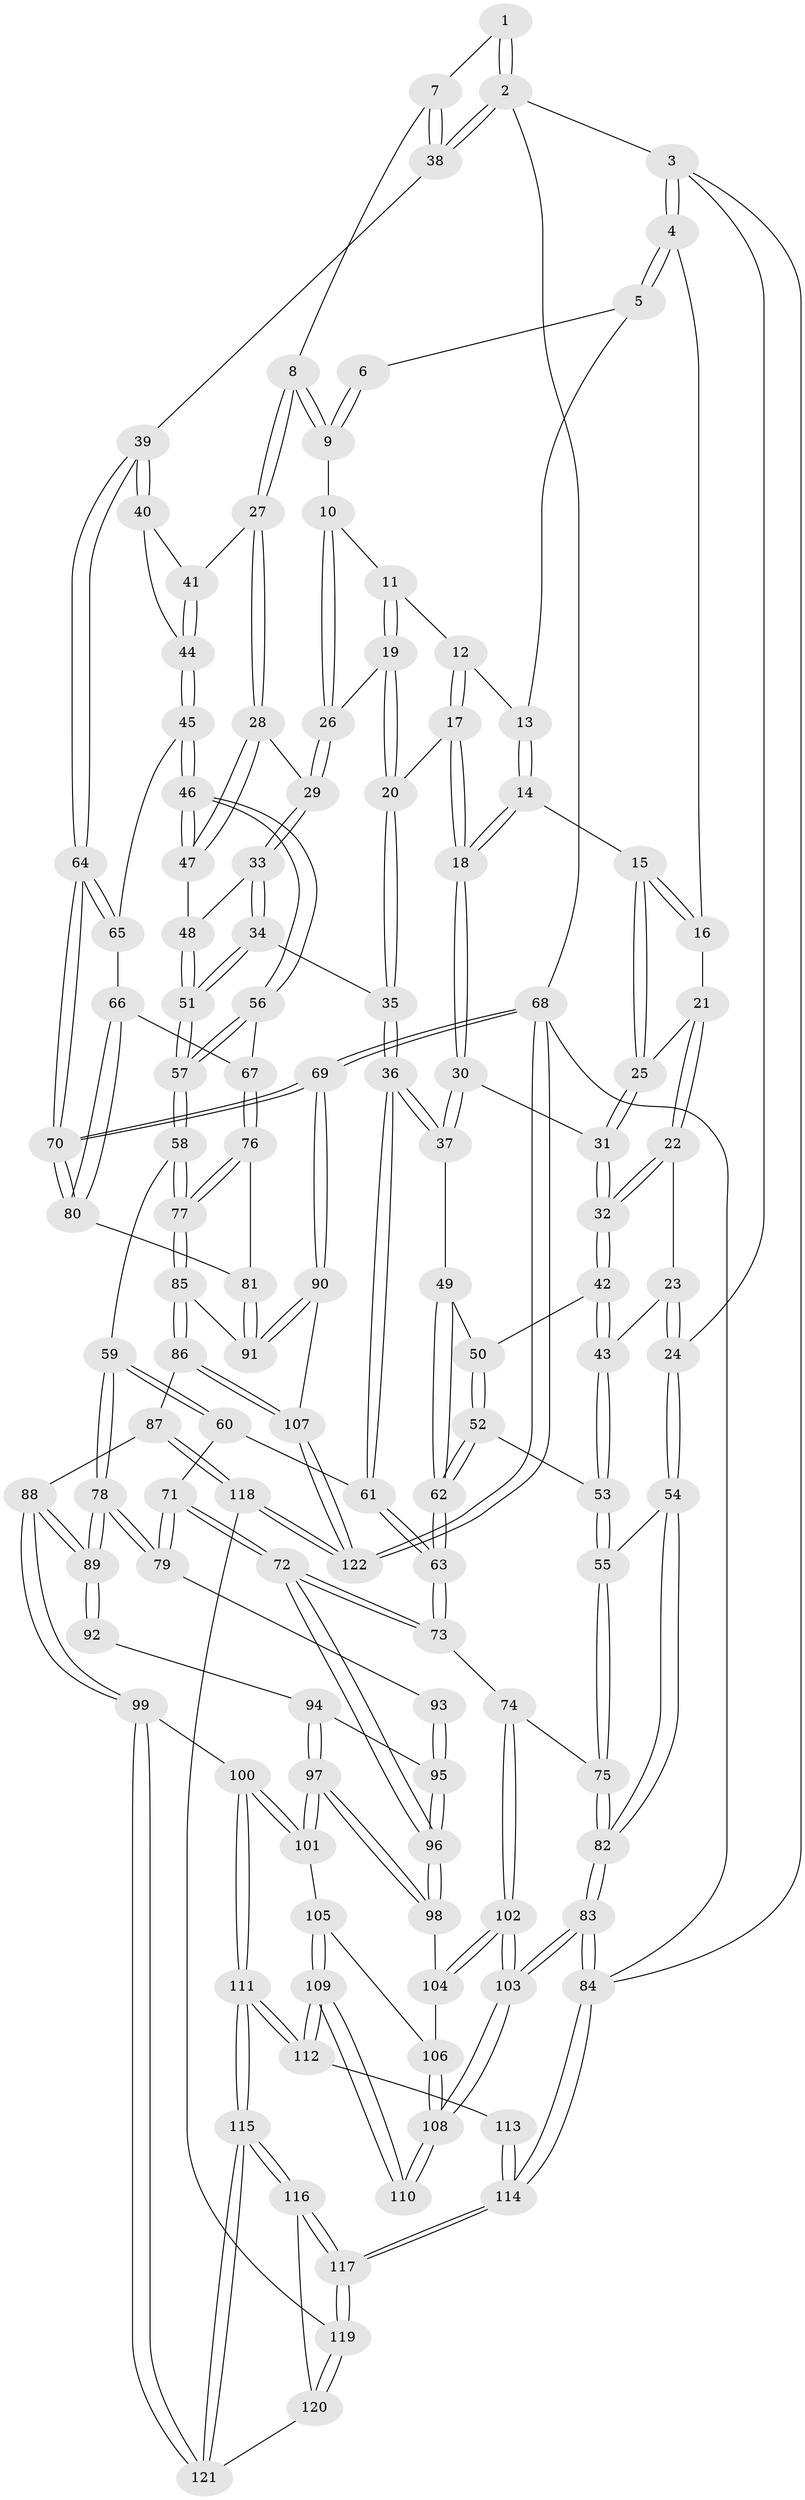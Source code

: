 // Generated by graph-tools (version 1.1) at 2025/38/03/09/25 02:38:38]
// undirected, 122 vertices, 302 edges
graph export_dot {
graph [start="1"]
  node [color=gray90,style=filled];
  1 [pos="+0.7587116487993077+0"];
  2 [pos="+1+0"];
  3 [pos="+0+0"];
  4 [pos="+0.2083084071618223+0"];
  5 [pos="+0.2317430739603842+0"];
  6 [pos="+0.6001751510192668+0"];
  7 [pos="+0.861338113001728+0.1320852397588137"];
  8 [pos="+0.8430966182132548+0.14875707354088535"];
  9 [pos="+0.615635778202759+0"];
  10 [pos="+0.6042914631006379+0.028644355144185406"];
  11 [pos="+0.4680196761168907+0.0887832966185393"];
  12 [pos="+0.4114861536639013+0.08429331290166053"];
  13 [pos="+0.3458291979001557+0.008005840149508696"];
  14 [pos="+0.3445059030483263+0.15204071436606684"];
  15 [pos="+0.27960792044499583+0.1414506132032229"];
  16 [pos="+0.20886768162639052+0"];
  17 [pos="+0.4172228086978607+0.17359005288293197"];
  18 [pos="+0.3683214453942464+0.18983818178293918"];
  19 [pos="+0.4655541552475918+0.1779363727404761"];
  20 [pos="+0.45492278605687886+0.18493799164794741"];
  21 [pos="+0.18148697160642516+0.08929552421392412"];
  22 [pos="+0.15711776333155691+0.19693473113230003"];
  23 [pos="+0.08830508100110615+0.1904185222932992"];
  24 [pos="+0+0.008373351639813495"];
  25 [pos="+0.26553526673129474+0.1775860203941631"];
  26 [pos="+0.5969312618791681+0.13637282628219685"];
  27 [pos="+0.8295526668130817+0.1886187893466345"];
  28 [pos="+0.804561927700195+0.20586280975958215"];
  29 [pos="+0.6110869080038722+0.17156101197315216"];
  30 [pos="+0.33317044318731254+0.24648342394869235"];
  31 [pos="+0.25248853806517024+0.2333682989330407"];
  32 [pos="+0.1975521161206743+0.2500154004033793"];
  33 [pos="+0.6011759485955293+0.2426198665082089"];
  34 [pos="+0.56295525623586+0.28373076366355676"];
  35 [pos="+0.4841589530726363+0.31284298766621865"];
  36 [pos="+0.4286119972462085+0.3790185773439409"];
  37 [pos="+0.37214806218309254+0.3172787220785832"];
  38 [pos="+1+0"];
  39 [pos="+1+0.26266131932398956"];
  40 [pos="+1+0.29298821260050356"];
  41 [pos="+0.8553665142248104+0.21933580440137246"];
  42 [pos="+0.19578392581171872+0.25646171234451404"];
  43 [pos="+0.0647548366128758+0.3116157409615202"];
  44 [pos="+0.9077977999491839+0.36204888875372526"];
  45 [pos="+0.8806770225949783+0.41225775694137984"];
  46 [pos="+0.75997268049599+0.4460317339662651"];
  47 [pos="+0.7450690658009779+0.31589762495986784"];
  48 [pos="+0.6698933920388386+0.2877184670503972"];
  49 [pos="+0.20787812593010432+0.34475653454208416"];
  50 [pos="+0.19802198905417936+0.2780647804581833"];
  51 [pos="+0.6214331990676566+0.37800761117339476"];
  52 [pos="+0.004693665981813493+0.4166694766092901"];
  53 [pos="+0+0.4076350197962817"];
  54 [pos="+0+0.4058887799179439"];
  55 [pos="+0+0.4114350935920196"];
  56 [pos="+0.7389424953392052+0.4742373500675304"];
  57 [pos="+0.6661611952930686+0.5090218069262684"];
  58 [pos="+0.6616948939878493+0.5128888971498532"];
  59 [pos="+0.6393452882669542+0.519619391620517"];
  60 [pos="+0.5438312228346809+0.4734020629949385"];
  61 [pos="+0.4282436798730696+0.38584950223333253"];
  62 [pos="+0.19470241587109235+0.456032071981408"];
  63 [pos="+0.26682099722304414+0.5342714754633701"];
  64 [pos="+1+0.5122763602904673"];
  65 [pos="+0.9269722000726784+0.4477454864951736"];
  66 [pos="+0.9202317748047992+0.5859539800291106"];
  67 [pos="+0.7999086188120106+0.530558903884797"];
  68 [pos="+1+1"];
  69 [pos="+1+0.8205253854402683"];
  70 [pos="+1+0.5801516399855927"];
  71 [pos="+0.41660212392406426+0.5845566382763651"];
  72 [pos="+0.28376659594607645+0.6019508336094852"];
  73 [pos="+0.2690359274965589+0.5917956527588067"];
  74 [pos="+0.26308583224817067+0.5964451540321928"];
  75 [pos="+0.1446017066602671+0.6510292423396192"];
  76 [pos="+0.8304215196340934+0.66055035433539"];
  77 [pos="+0.7671267543122671+0.7347585099611055"];
  78 [pos="+0.5753514972737338+0.6161843753172624"];
  79 [pos="+0.5737401579938073+0.6163436332551713"];
  80 [pos="+0.9309548780387237+0.5982730440326889"];
  81 [pos="+0.9096592612715221+0.6373509397153325"];
  82 [pos="+0+1"];
  83 [pos="+0+1"];
  84 [pos="+0+1"];
  85 [pos="+0.7669710500744293+0.7385441058320734"];
  86 [pos="+0.7116532700187593+0.8305428384456031"];
  87 [pos="+0.6037728300165762+0.8238546652824221"];
  88 [pos="+0.5900428011758381+0.820477335276698"];
  89 [pos="+0.5812614118914583+0.772024275248326"];
  90 [pos="+0.9964857989076584+0.8045291193160499"];
  91 [pos="+0.9327059104917849+0.7535544705362953"];
  92 [pos="+0.4734685731555721+0.7000163645731438"];
  93 [pos="+0.45810732705105156+0.6696594442272977"];
  94 [pos="+0.44837075144916416+0.7355547092005059"];
  95 [pos="+0.40721020116551815+0.6649171402843224"];
  96 [pos="+0.2955063271936791+0.6166152745526607"];
  97 [pos="+0.45845221679299397+0.7899520342616112"];
  98 [pos="+0.3394751795617916+0.7355717516297874"];
  99 [pos="+0.5498610823416991+0.8395883822405378"];
  100 [pos="+0.5463086820418965+0.8389872133646284"];
  101 [pos="+0.48904957053636267+0.8211233367881626"];
  102 [pos="+0.21668853877107982+0.854294488435387"];
  103 [pos="+0.20297625162079938+0.8903684792021849"];
  104 [pos="+0.3371726209210069+0.7499506082198358"];
  105 [pos="+0.375568098851297+0.8565971660197931"];
  106 [pos="+0.3436997888976879+0.8375710152029322"];
  107 [pos="+0.7982505574484002+0.9415753084830204"];
  108 [pos="+0.23747979509395128+0.8852238592996212"];
  109 [pos="+0.37431152323702305+0.9211316297168899"];
  110 [pos="+0.3027387818289685+0.9096030504890291"];
  111 [pos="+0.3839632000416159+0.9367427778728379"];
  112 [pos="+0.37434964751267896+0.9212184064657867"];
  113 [pos="+0.32376255122525527+0.943346185486241"];
  114 [pos="+0.20938672782717907+1"];
  115 [pos="+0.3901727724380253+0.9690639606352208"];
  116 [pos="+0.3886715489328328+1"];
  117 [pos="+0.29204699057654415+1"];
  118 [pos="+0.6529932366844882+1"];
  119 [pos="+0.5781670776342342+1"];
  120 [pos="+0.5244232048292664+0.9490639063118242"];
  121 [pos="+0.5342926432468599+0.8897032214526539"];
  122 [pos="+0.8463450268707464+1"];
  1 -- 2;
  1 -- 2;
  1 -- 7;
  2 -- 3;
  2 -- 38;
  2 -- 38;
  2 -- 68;
  3 -- 4;
  3 -- 4;
  3 -- 24;
  3 -- 84;
  4 -- 5;
  4 -- 5;
  4 -- 16;
  5 -- 6;
  5 -- 13;
  6 -- 9;
  6 -- 9;
  7 -- 8;
  7 -- 38;
  7 -- 38;
  8 -- 9;
  8 -- 9;
  8 -- 27;
  8 -- 27;
  9 -- 10;
  10 -- 11;
  10 -- 26;
  10 -- 26;
  11 -- 12;
  11 -- 19;
  11 -- 19;
  12 -- 13;
  12 -- 17;
  12 -- 17;
  13 -- 14;
  13 -- 14;
  14 -- 15;
  14 -- 18;
  14 -- 18;
  15 -- 16;
  15 -- 16;
  15 -- 25;
  15 -- 25;
  16 -- 21;
  17 -- 18;
  17 -- 18;
  17 -- 20;
  18 -- 30;
  18 -- 30;
  19 -- 20;
  19 -- 20;
  19 -- 26;
  20 -- 35;
  20 -- 35;
  21 -- 22;
  21 -- 22;
  21 -- 25;
  22 -- 23;
  22 -- 32;
  22 -- 32;
  23 -- 24;
  23 -- 24;
  23 -- 43;
  24 -- 54;
  24 -- 54;
  25 -- 31;
  25 -- 31;
  26 -- 29;
  26 -- 29;
  27 -- 28;
  27 -- 28;
  27 -- 41;
  28 -- 29;
  28 -- 47;
  28 -- 47;
  29 -- 33;
  29 -- 33;
  30 -- 31;
  30 -- 37;
  30 -- 37;
  31 -- 32;
  31 -- 32;
  32 -- 42;
  32 -- 42;
  33 -- 34;
  33 -- 34;
  33 -- 48;
  34 -- 35;
  34 -- 51;
  34 -- 51;
  35 -- 36;
  35 -- 36;
  36 -- 37;
  36 -- 37;
  36 -- 61;
  36 -- 61;
  37 -- 49;
  38 -- 39;
  39 -- 40;
  39 -- 40;
  39 -- 64;
  39 -- 64;
  40 -- 41;
  40 -- 44;
  41 -- 44;
  41 -- 44;
  42 -- 43;
  42 -- 43;
  42 -- 50;
  43 -- 53;
  43 -- 53;
  44 -- 45;
  44 -- 45;
  45 -- 46;
  45 -- 46;
  45 -- 65;
  46 -- 47;
  46 -- 47;
  46 -- 56;
  46 -- 56;
  47 -- 48;
  48 -- 51;
  48 -- 51;
  49 -- 50;
  49 -- 62;
  49 -- 62;
  50 -- 52;
  50 -- 52;
  51 -- 57;
  51 -- 57;
  52 -- 53;
  52 -- 62;
  52 -- 62;
  53 -- 55;
  53 -- 55;
  54 -- 55;
  54 -- 82;
  54 -- 82;
  55 -- 75;
  55 -- 75;
  56 -- 57;
  56 -- 57;
  56 -- 67;
  57 -- 58;
  57 -- 58;
  58 -- 59;
  58 -- 77;
  58 -- 77;
  59 -- 60;
  59 -- 60;
  59 -- 78;
  59 -- 78;
  60 -- 61;
  60 -- 71;
  61 -- 63;
  61 -- 63;
  62 -- 63;
  62 -- 63;
  63 -- 73;
  63 -- 73;
  64 -- 65;
  64 -- 65;
  64 -- 70;
  64 -- 70;
  65 -- 66;
  66 -- 67;
  66 -- 80;
  66 -- 80;
  67 -- 76;
  67 -- 76;
  68 -- 69;
  68 -- 69;
  68 -- 122;
  68 -- 122;
  68 -- 84;
  69 -- 70;
  69 -- 70;
  69 -- 90;
  69 -- 90;
  70 -- 80;
  70 -- 80;
  71 -- 72;
  71 -- 72;
  71 -- 79;
  71 -- 79;
  72 -- 73;
  72 -- 73;
  72 -- 96;
  72 -- 96;
  73 -- 74;
  74 -- 75;
  74 -- 102;
  74 -- 102;
  75 -- 82;
  75 -- 82;
  76 -- 77;
  76 -- 77;
  76 -- 81;
  77 -- 85;
  77 -- 85;
  78 -- 79;
  78 -- 79;
  78 -- 89;
  78 -- 89;
  79 -- 93;
  80 -- 81;
  81 -- 91;
  81 -- 91;
  82 -- 83;
  82 -- 83;
  83 -- 84;
  83 -- 84;
  83 -- 103;
  83 -- 103;
  84 -- 114;
  84 -- 114;
  85 -- 86;
  85 -- 86;
  85 -- 91;
  86 -- 87;
  86 -- 107;
  86 -- 107;
  87 -- 88;
  87 -- 118;
  87 -- 118;
  88 -- 89;
  88 -- 89;
  88 -- 99;
  88 -- 99;
  89 -- 92;
  89 -- 92;
  90 -- 91;
  90 -- 91;
  90 -- 107;
  92 -- 94;
  93 -- 95;
  93 -- 95;
  94 -- 95;
  94 -- 97;
  94 -- 97;
  95 -- 96;
  95 -- 96;
  96 -- 98;
  96 -- 98;
  97 -- 98;
  97 -- 98;
  97 -- 101;
  97 -- 101;
  98 -- 104;
  99 -- 100;
  99 -- 121;
  99 -- 121;
  100 -- 101;
  100 -- 101;
  100 -- 111;
  100 -- 111;
  101 -- 105;
  102 -- 103;
  102 -- 103;
  102 -- 104;
  102 -- 104;
  103 -- 108;
  103 -- 108;
  104 -- 106;
  105 -- 106;
  105 -- 109;
  105 -- 109;
  106 -- 108;
  106 -- 108;
  107 -- 122;
  107 -- 122;
  108 -- 110;
  108 -- 110;
  109 -- 110;
  109 -- 110;
  109 -- 112;
  109 -- 112;
  111 -- 112;
  111 -- 112;
  111 -- 115;
  111 -- 115;
  112 -- 113;
  113 -- 114;
  113 -- 114;
  114 -- 117;
  114 -- 117;
  115 -- 116;
  115 -- 116;
  115 -- 121;
  115 -- 121;
  116 -- 117;
  116 -- 117;
  116 -- 120;
  117 -- 119;
  117 -- 119;
  118 -- 119;
  118 -- 122;
  118 -- 122;
  119 -- 120;
  119 -- 120;
  120 -- 121;
}
